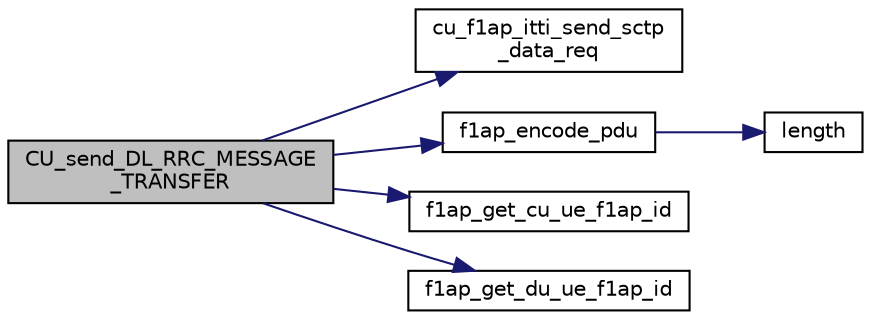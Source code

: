 digraph "CU_send_DL_RRC_MESSAGE_TRANSFER"
{
 // LATEX_PDF_SIZE
  edge [fontname="Helvetica",fontsize="10",labelfontname="Helvetica",labelfontsize="10"];
  node [fontname="Helvetica",fontsize="10",shape=record];
  rankdir="LR";
  Node1 [label="CU_send_DL_RRC_MESSAGE\l_TRANSFER",height=0.2,width=0.4,color="black", fillcolor="grey75", style="filled", fontcolor="black",tooltip=" "];
  Node1 -> Node2 [color="midnightblue",fontsize="10",style="solid",fontname="Helvetica"];
  Node2 [label="cu_f1ap_itti_send_sctp\l_data_req",height=0.2,width=0.4,color="black", fillcolor="white", style="filled",URL="$f1ap__itti__messaging_8c.html#a6559593de05b58224e5177da44fc8de9",tooltip=" "];
  Node1 -> Node3 [color="midnightblue",fontsize="10",style="solid",fontname="Helvetica"];
  Node3 [label="f1ap_encode_pdu",height=0.2,width=0.4,color="black", fillcolor="white", style="filled",URL="$f1ap__encoder_8c.html#aeb101e0107e90201d0a11b82b3fab4b9",tooltip=" "];
  Node3 -> Node4 [color="midnightblue",fontsize="10",style="solid",fontname="Helvetica"];
  Node4 [label="length",height=0.2,width=0.4,color="black", fillcolor="white", style="filled",URL="$UTIL_2OMG_2common_8c.html#a587e0ad0d0cc2677421231a08c3a614b",tooltip="Helper function to return the length of a string."];
  Node1 -> Node5 [color="midnightblue",fontsize="10",style="solid",fontname="Helvetica"];
  Node5 [label="f1ap_get_cu_ue_f1ap_id",height=0.2,width=0.4,color="black", fillcolor="white", style="filled",URL="$f1ap__common_8c.html#a75bccc26261d06ddfc1a754245fcb759",tooltip=" "];
  Node1 -> Node6 [color="midnightblue",fontsize="10",style="solid",fontname="Helvetica"];
  Node6 [label="f1ap_get_du_ue_f1ap_id",height=0.2,width=0.4,color="black", fillcolor="white", style="filled",URL="$f1ap__common_8c.html#a72ad50876a00a31877be538133b7754c",tooltip=" "];
}
